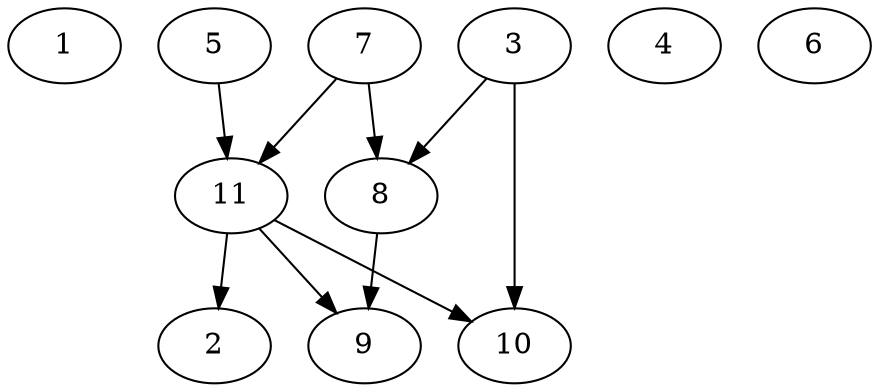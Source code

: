 digraph G {
center = 1;
size="10,10";
1 [ label = "1" ];
2 [ label = "2" ];
3 [ label = "3" ];
4 [ label = "4" ];
5 [ label = "5" ];
6 [ label = "6" ];
7 [ label = "7" ];
8 [ label = "8" ];
9 [ label = "9" ];
10 [ label = "10" ];
11 [ label = "11" ];
3 -> 8 [];
3 -> 10 [];
5 -> 11 [];
7 -> 8 [];
7 -> 11 [];
8 -> 9 [];
11 -> 2 [];
11 -> 9 [];
11 -> 10 [];
}